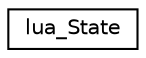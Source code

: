 digraph "Graphical Class Hierarchy"
{
 // LATEX_PDF_SIZE
  edge [fontname="Helvetica",fontsize="10",labelfontname="Helvetica",labelfontsize="10"];
  node [fontname="Helvetica",fontsize="10",shape=record];
  rankdir="LR";
  Node0 [label="lua_State",height=0.2,width=0.4,color="black", fillcolor="white", style="filled",URL="$structlua___state.html",tooltip=" "];
}
